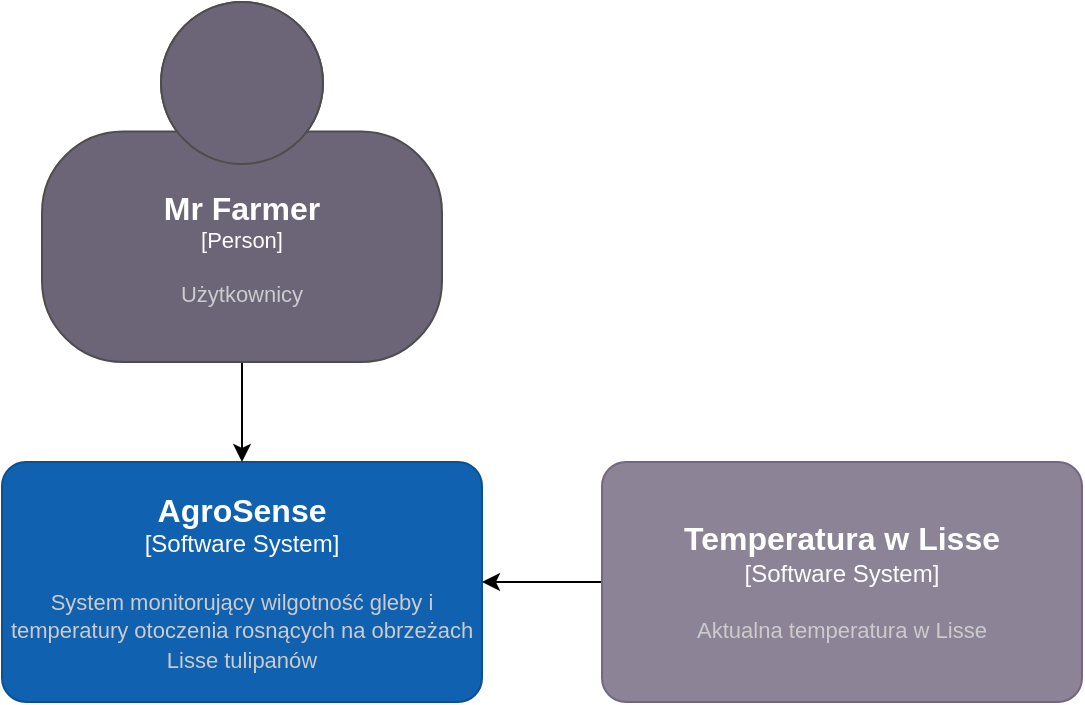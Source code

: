 <mxfile version="27.1.6">
  <diagram name="Strona-1" id="JiEw5maTpRAiuHX4kfsH">
    <mxGraphModel dx="1224" dy="1116" grid="1" gridSize="10" guides="1" tooltips="1" connect="1" arrows="1" fold="1" page="1" pageScale="1" pageWidth="827" pageHeight="1169" math="0" shadow="0">
      <root>
        <mxCell id="0" />
        <mxCell id="1" parent="0" />
        <object placeholders="1" c4Name="AgroSense" c4Type="Software System" c4Description="System monitorujący wilgotność gleby i temperatury otoczenia rosnących na obrzeżach Lisse tulipanów" label="&lt;font style=&quot;font-size: 16px&quot;&gt;&lt;b&gt;%c4Name%&lt;/b&gt;&lt;/font&gt;&lt;div&gt;[%c4Type%]&lt;/div&gt;&lt;br&gt;&lt;div&gt;&lt;font style=&quot;font-size: 11px&quot;&gt;&lt;font color=&quot;#cccccc&quot;&gt;%c4Description%&lt;/font&gt;&lt;/div&gt;" id="W9UQ7EGqLrl5jvvXXVVl-1">
          <mxCell style="rounded=1;whiteSpace=wrap;html=1;labelBackgroundColor=none;fillColor=#1061B0;fontColor=#ffffff;align=center;arcSize=10;strokeColor=#0D5091;metaEdit=1;resizable=0;points=[[0.25,0,0],[0.5,0,0],[0.75,0,0],[1,0.25,0],[1,0.5,0],[1,0.75,0],[0.75,1,0],[0.5,1,0],[0.25,1,0],[0,0.75,0],[0,0.5,0],[0,0.25,0]];" parent="1" vertex="1">
            <mxGeometry x="190" y="270" width="240" height="120" as="geometry" />
          </mxCell>
        </object>
        <mxCell id="W9UQ7EGqLrl5jvvXXVVl-3" value="" style="edgeStyle=orthogonalEdgeStyle;rounded=0;orthogonalLoop=1;jettySize=auto;html=1;" parent="1" source="W9UQ7EGqLrl5jvvXXVVl-2" target="W9UQ7EGqLrl5jvvXXVVl-1" edge="1">
          <mxGeometry relative="1" as="geometry" />
        </mxCell>
        <object placeholders="1" c4Name="Mr Farmer" c4Type="Person" c4Description="Użytkownicy" label="&lt;font style=&quot;font-size: 16px&quot;&gt;&lt;b&gt;%c4Name%&lt;/b&gt;&lt;/font&gt;&lt;div&gt;[%c4Type%]&lt;/div&gt;&lt;br&gt;&lt;div&gt;&lt;font style=&quot;font-size: 11px&quot;&gt;&lt;font color=&quot;#cccccc&quot;&gt;%c4Description%&lt;/font&gt;&lt;/div&gt;" id="W9UQ7EGqLrl5jvvXXVVl-2">
          <mxCell style="html=1;fontSize=11;dashed=0;whiteSpace=wrap;fillColor=#6C6477;strokeColor=#4D4D4D;fontColor=#ffffff;shape=mxgraph.c4.person2;align=center;metaEdit=1;points=[[0.5,0,0],[1,0.5,0],[1,0.75,0],[0.75,1,0],[0.5,1,0],[0.25,1,0],[0,0.75,0],[0,0.5,0]];resizable=0;" parent="1" vertex="1">
            <mxGeometry x="210" y="40" width="200" height="180" as="geometry" />
          </mxCell>
        </object>
        <mxCell id="W9UQ7EGqLrl5jvvXXVVl-7" value="" style="edgeStyle=orthogonalEdgeStyle;rounded=0;orthogonalLoop=1;jettySize=auto;html=1;" parent="1" source="W9UQ7EGqLrl5jvvXXVVl-6" target="W9UQ7EGqLrl5jvvXXVVl-1" edge="1">
          <mxGeometry relative="1" as="geometry" />
        </mxCell>
        <object placeholders="1" c4Name="Temperatura w Lisse" c4Type="Software System" c4Description="Aktualna temperatura w Lisse" label="&lt;font style=&quot;font-size: 16px&quot;&gt;&lt;b&gt;%c4Name%&lt;/b&gt;&lt;/font&gt;&lt;div&gt;[%c4Type%]&lt;/div&gt;&lt;br&gt;&lt;div&gt;&lt;font style=&quot;font-size: 11px&quot;&gt;&lt;font color=&quot;#cccccc&quot;&gt;%c4Description%&lt;/font&gt;&lt;/div&gt;" id="W9UQ7EGqLrl5jvvXXVVl-6">
          <mxCell style="rounded=1;whiteSpace=wrap;html=1;labelBackgroundColor=none;fillColor=#8C8496;fontColor=#ffffff;align=center;arcSize=10;strokeColor=#736782;metaEdit=1;resizable=0;points=[[0.25,0,0],[0.5,0,0],[0.75,0,0],[1,0.25,0],[1,0.5,0],[1,0.75,0],[0.75,1,0],[0.5,1,0],[0.25,1,0],[0,0.75,0],[0,0.5,0],[0,0.25,0]];" parent="1" vertex="1">
            <mxGeometry x="490" y="270" width="240" height="120" as="geometry" />
          </mxCell>
        </object>
      </root>
    </mxGraphModel>
  </diagram>
</mxfile>
